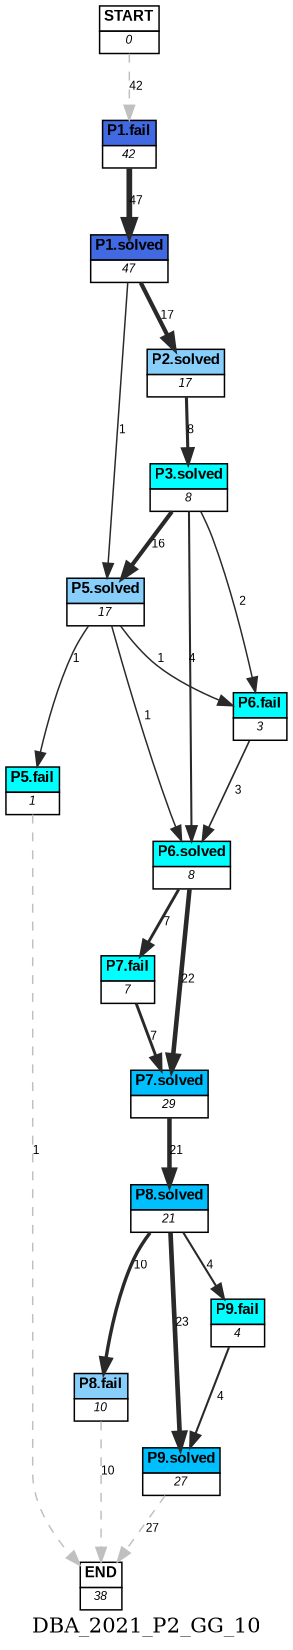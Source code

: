 digraph DBA_2021_P2_GG_10 {
	label=DBA_2021_P2_GG_10;
	dpi = 150
	size="16,11!";
	margin = 0;
"START" [shape=plain, label=<<table border="0" cellborder="1" cellspacing="0"><tr><td bgcolor="white"><FONT face="Arial" POINT-SIZE="10"><b>START</b></FONT></td></tr><tr><td bgcolor="white"><FONT face="Arial" POINT-SIZE="8"><i>0</i></FONT></td></tr></table>>]

"P1.fail" [shape=plain, label=<<table border="0" cellborder="1" cellspacing="0"><tr><td bgcolor="royalblue"><FONT face="Arial" POINT-SIZE="10"><b>P1.fail</b></FONT></td></tr><tr><td bgcolor="white"><FONT face="Arial" POINT-SIZE="8"><i>42</i></FONT></td></tr></table>>]

"P1.solved" [shape=plain, label=<<table border="0" cellborder="1" cellspacing="0"><tr><td bgcolor="royalblue"><FONT face="Arial" POINT-SIZE="10"><b>P1.solved</b></FONT></td></tr><tr><td bgcolor="white"><FONT face="Arial" POINT-SIZE="8"><i>47</i></FONT></td></tr></table>>]

"P2.solved" [shape=plain, label=<<table border="0" cellborder="1" cellspacing="0"><tr><td bgcolor="lightskyblue"><FONT face="Arial" POINT-SIZE="10"><b>P2.solved</b></FONT></td></tr><tr><td bgcolor="white"><FONT face="Arial" POINT-SIZE="8"><i>17</i></FONT></td></tr></table>>]

"P3.solved" [shape=plain, label=<<table border="0" cellborder="1" cellspacing="0"><tr><td bgcolor="aqua"><FONT face="Arial" POINT-SIZE="10"><b>P3.solved</b></FONT></td></tr><tr><td bgcolor="white"><FONT face="Arial" POINT-SIZE="8"><i>8</i></FONT></td></tr></table>>]

"P6.solved" [shape=plain, label=<<table border="0" cellborder="1" cellspacing="0"><tr><td bgcolor="aqua"><FONT face="Arial" POINT-SIZE="10"><b>P6.solved</b></FONT></td></tr><tr><td bgcolor="white"><FONT face="Arial" POINT-SIZE="8"><i>8</i></FONT></td></tr></table>>]

"P5.solved" [shape=plain, label=<<table border="0" cellborder="1" cellspacing="0"><tr><td bgcolor="lightskyblue"><FONT face="Arial" POINT-SIZE="10"><b>P5.solved</b></FONT></td></tr><tr><td bgcolor="white"><FONT face="Arial" POINT-SIZE="8"><i>17</i></FONT></td></tr></table>>]

"P5.fail" [shape=plain, label=<<table border="0" cellborder="1" cellspacing="0"><tr><td bgcolor="aqua"><FONT face="Arial" POINT-SIZE="10"><b>P5.fail</b></FONT></td></tr><tr><td bgcolor="white"><FONT face="Arial" POINT-SIZE="8"><i>1</i></FONT></td></tr></table>>]

"P6.fail" [shape=plain, label=<<table border="0" cellborder="1" cellspacing="0"><tr><td bgcolor="aqua"><FONT face="Arial" POINT-SIZE="10"><b>P6.fail</b></FONT></td></tr><tr><td bgcolor="white"><FONT face="Arial" POINT-SIZE="8"><i>3</i></FONT></td></tr></table>>]

"P7.fail" [shape=plain, label=<<table border="0" cellborder="1" cellspacing="0"><tr><td bgcolor="aqua"><FONT face="Arial" POINT-SIZE="10"><b>P7.fail</b></FONT></td></tr><tr><td bgcolor="white"><FONT face="Arial" POINT-SIZE="8"><i>7</i></FONT></td></tr></table>>]

"P7.solved" [shape=plain, label=<<table border="0" cellborder="1" cellspacing="0"><tr><td bgcolor="deepskyblue"><FONT face="Arial" POINT-SIZE="10"><b>P7.solved</b></FONT></td></tr><tr><td bgcolor="white"><FONT face="Arial" POINT-SIZE="8"><i>29</i></FONT></td></tr></table>>]

"P8.solved" [shape=plain, label=<<table border="0" cellborder="1" cellspacing="0"><tr><td bgcolor="deepskyblue"><FONT face="Arial" POINT-SIZE="10"><b>P8.solved</b></FONT></td></tr><tr><td bgcolor="white"><FONT face="Arial" POINT-SIZE="8"><i>21</i></FONT></td></tr></table>>]

"P9.fail" [shape=plain, label=<<table border="0" cellborder="1" cellspacing="0"><tr><td bgcolor="aqua"><FONT face="Arial" POINT-SIZE="10"><b>P9.fail</b></FONT></td></tr><tr><td bgcolor="white"><FONT face="Arial" POINT-SIZE="8"><i>4</i></FONT></td></tr></table>>]

"P9.solved" [shape=plain, label=<<table border="0" cellborder="1" cellspacing="0"><tr><td bgcolor="deepskyblue"><FONT face="Arial" POINT-SIZE="10"><b>P9.solved</b></FONT></td></tr><tr><td bgcolor="white"><FONT face="Arial" POINT-SIZE="8"><i>27</i></FONT></td></tr></table>>]

"P8.fail" [shape=plain, label=<<table border="0" cellborder="1" cellspacing="0"><tr><td bgcolor="lightskyblue"><FONT face="Arial" POINT-SIZE="10"><b>P8.fail</b></FONT></td></tr><tr><td bgcolor="white"><FONT face="Arial" POINT-SIZE="8"><i>10</i></FONT></td></tr></table>>]

"END" [shape=plain, label=<<table border="0" cellborder="1" cellspacing="0"><tr><td bgcolor="white"><FONT face="Arial" POINT-SIZE="10"><b>END</b></FONT></td></tr><tr><td bgcolor="white"><FONT face="Arial" POINT-SIZE="8"><i>38</i></FONT></td></tr></table>>]

"START" -> "P1.fail" [ style = dashed color=grey label ="42" labelfloat=false fontname="Arial" fontsize=8]

"P1.fail" -> "P1.solved" [ color=grey16 penwidth = "3.85014760171006"label ="47" labelfloat=false fontname="Arial" fontsize=8]

"P1.solved" -> "P2.solved" [ color=grey16 penwidth = "2.83321334405622"label ="17" labelfloat=false fontname="Arial" fontsize=8]

"P1.solved" -> "P5.solved" [ color=grey16 penwidth = "1"label ="1" labelfloat=false fontname="Arial" fontsize=8]

"P2.solved" -> "P3.solved" [ color=grey16 penwidth = "2.07944154167984"label ="8" labelfloat=false fontname="Arial" fontsize=8]

"P3.solved" -> "P6.solved" [ color=grey16 penwidth = "1.38629436111989"label ="4" labelfloat=false fontname="Arial" fontsize=8]

"P3.solved" -> "P5.solved" [ color=grey16 penwidth = "2.77258872223978"label ="16" labelfloat=false fontname="Arial" fontsize=8]

"P3.solved" -> "P6.fail" [ color=grey16 penwidth = "1"label ="2" labelfloat=false fontname="Arial" fontsize=8]

"P6.solved" -> "P7.fail" [ color=grey16 penwidth = "1.94591014905531"label ="7" labelfloat=false fontname="Arial" fontsize=8]

"P6.solved" -> "P7.solved" [ color=grey16 penwidth = "3.09104245335832"label ="22" labelfloat=false fontname="Arial" fontsize=8]

"P5.solved" -> "P6.solved" [ color=grey16 penwidth = "1"label ="1" labelfloat=false fontname="Arial" fontsize=8]

"P5.solved" -> "P5.fail" [ color=grey16 penwidth = "1"label ="1" labelfloat=false fontname="Arial" fontsize=8]

"P5.solved" -> "P6.fail" [ color=grey16 penwidth = "1"label ="1" labelfloat=false fontname="Arial" fontsize=8]

"P5.fail" -> "END" [ style = dashed color=grey label ="1" labelfloat=false fontname="Arial" fontsize=8]

"P6.fail" -> "P6.solved" [ color=grey16 penwidth = "1.09861228866811"label ="3" labelfloat=false fontname="Arial" fontsize=8]

"P7.fail" -> "P7.solved" [ color=grey16 penwidth = "1.94591014905531"label ="7" labelfloat=false fontname="Arial" fontsize=8]

"P7.solved" -> "P8.solved" [ color=grey16 penwidth = "3.04452243772342"label ="21" labelfloat=false fontname="Arial" fontsize=8]

"P8.solved" -> "P9.fail" [ color=grey16 penwidth = "1.38629436111989"label ="4" labelfloat=false fontname="Arial" fontsize=8]

"P8.solved" -> "P9.solved" [ color=grey16 penwidth = "3.13549421592915"label ="23" labelfloat=false fontname="Arial" fontsize=8]

"P8.solved" -> "P8.fail" [ color=grey16 penwidth = "2.30258509299405"label ="10" labelfloat=false fontname="Arial" fontsize=8]

"P9.fail" -> "P9.solved" [ color=grey16 penwidth = "1.38629436111989"label ="4" labelfloat=false fontname="Arial" fontsize=8]

"P9.solved" -> "END" [ style = dashed color=grey label ="27" labelfloat=false fontname="Arial" fontsize=8]

"P8.fail" -> "END" [ style = dashed color=grey label ="10" labelfloat=false fontname="Arial" fontsize=8]

}
